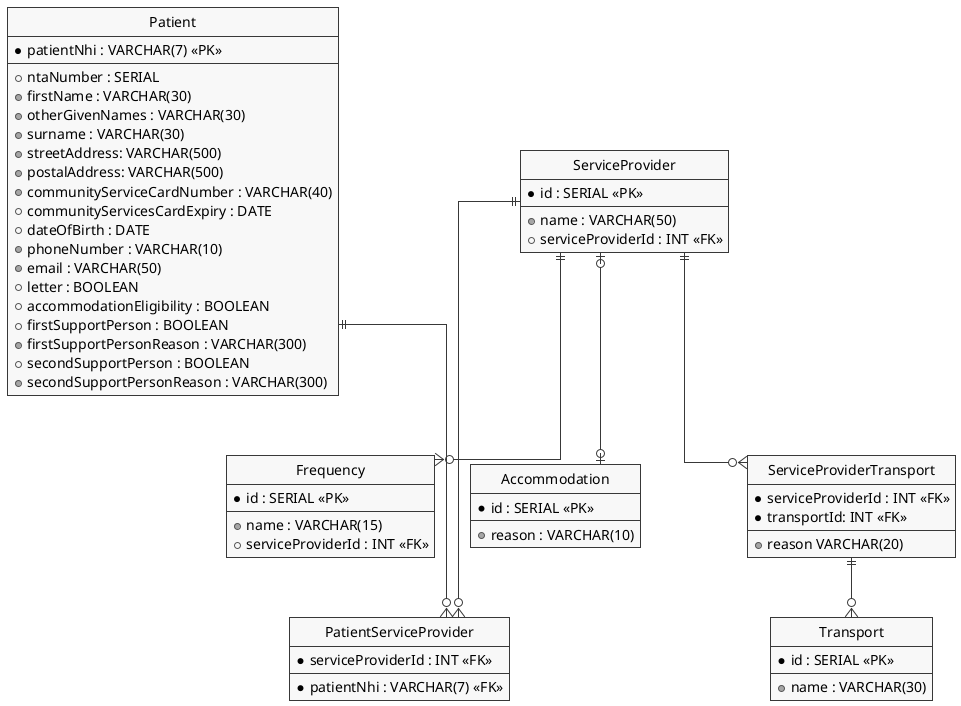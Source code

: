 @startuml PatientTravelPortal

skin rose
skinparam Style StrictUML
skinparam LineType ortho
skinparam monochrome true

' Tables
class Patient {
    * patientNhi : VARCHAR(7) <<PK>>
--
    + ntaNumber : SERIAL
    + firstName : VARCHAR(30)
    + otherGivenNames : VARCHAR(30)
    + surname : VARCHAR(30)
    + streetAddress: VARCHAR(500)
    + postalAddress: VARCHAR(500)
    + communityServiceCardNumber : VARCHAR(40)
    + communityServicesCardExpiry : DATE
    + dateOfBirth : DATE
    + phoneNumber : VARCHAR(10)
    + email : VARCHAR(50)
    + letter : BOOLEAN
    + accommodationEligibility : BOOLEAN
    + firstSupportPerson : BOOLEAN
    + firstSupportPersonReason : VARCHAR(300)
    + secondSupportPerson : BOOLEAN
    + secondSupportPersonReason : VARCHAR(300)
}

class ServiceProvider {
    * id : SERIAL <<PK>>
--
    + name : VARCHAR(50)
    + serviceProviderId : INT <<FK>>
}

class Frequency {
    * id : SERIAL <<PK>>
--
    + name : VARCHAR(15)
    + serviceProviderId : INT <<FK>>
}

class Transport {
    * id : SERIAL <<PK>>
--
    + name : VARCHAR(30)
}


class Accommodation {
    * id : SERIAL <<PK>> 
--
    + reason : VARCHAR(10)
}

' Associative entity - Patient-ServiceProvider
class PatientServiceProvider {
    * patientNhi : VARCHAR(7) <<FK>>
    * serviceProviderId : INT <<FK>>
}

' Associative Entity - ServiceProviderTransport

class ServiceProviderTransport {
    * serviceProviderId : INT <<FK>>
    * transportId: INT <<FK>>
--
    + reason VARCHAR(20)
}


' Relationships
Patient ||---o{ PatientServiceProvider
ServiceProvider ||---o{ PatientServiceProvider
ServiceProvider ||--o{ ServiceProviderTransport
ServiceProviderTransport ||--o{ Transport
ServiceProvider ||--o{ Frequency
ServiceProvider |o--o| Accommodation

@enduml

